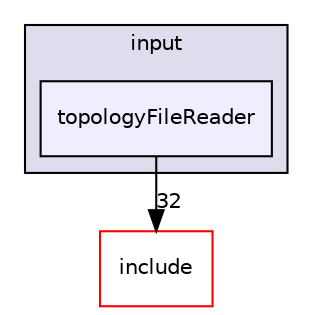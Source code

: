 digraph "/home/runner/work/pimd_qmcf/pimd_qmcf/src/input/topologyFileReader" {
  compound=true
  node [ fontsize="10", fontname="Helvetica"];
  edge [ labelfontsize="10", labelfontname="Helvetica"];
  subgraph clusterdir_d365e15d984c8d0205117ee0c40d6716 {
    graph [ bgcolor="#ddddee", pencolor="black", label="input" fontname="Helvetica", fontsize="10", URL="dir_d365e15d984c8d0205117ee0c40d6716.html"]
  dir_353e3508061bef98b9e1e4cbd7c2ddb8 [shape=box, label="topologyFileReader", style="filled", fillcolor="#eeeeff", pencolor="black", URL="dir_353e3508061bef98b9e1e4cbd7c2ddb8.html"];
  }
  dir_d44c64559bbebec7f509842c48db8b23 [shape=box label="include" fillcolor="white" style="filled" color="red" URL="dir_d44c64559bbebec7f509842c48db8b23.html"];
  dir_353e3508061bef98b9e1e4cbd7c2ddb8->dir_d44c64559bbebec7f509842c48db8b23 [headlabel="32", labeldistance=1.5 headhref="dir_000049_000003.html"];
}
